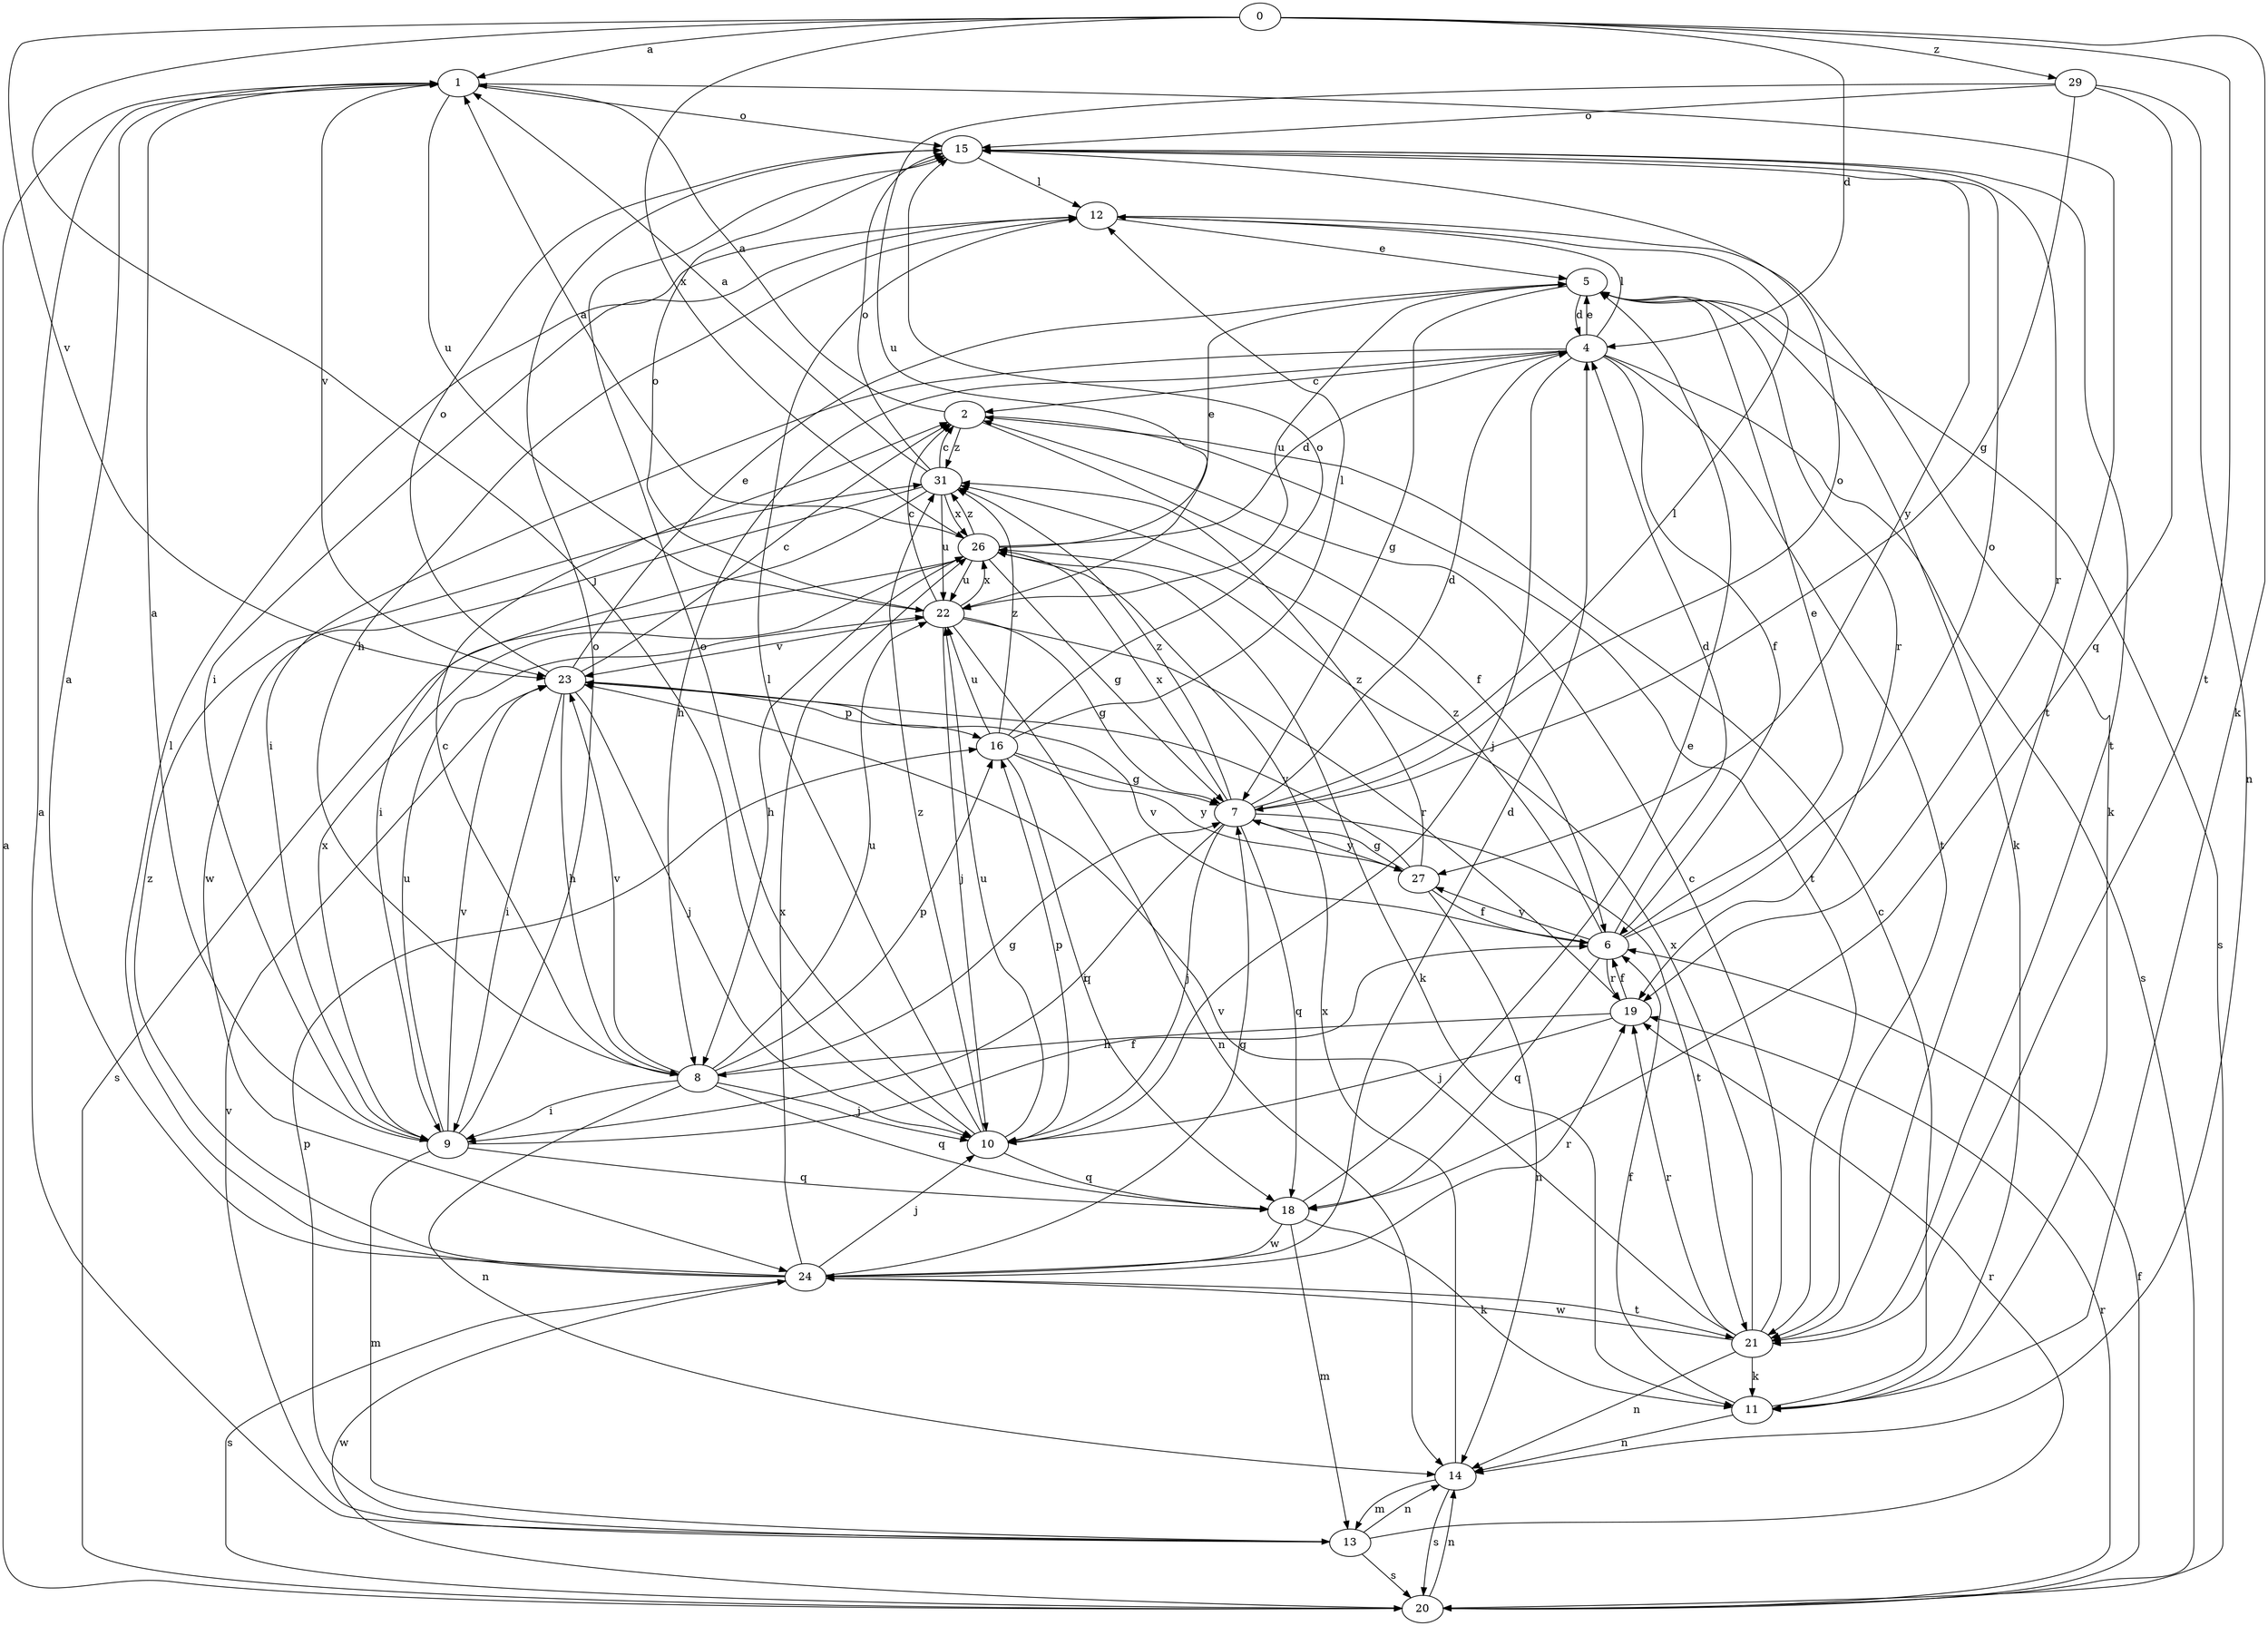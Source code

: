 strict digraph  {
0;
1;
2;
4;
5;
6;
7;
8;
9;
10;
11;
12;
13;
14;
15;
16;
18;
19;
20;
21;
22;
23;
24;
26;
27;
29;
31;
0 -> 1  [label=a];
0 -> 4  [label=d];
0 -> 10  [label=j];
0 -> 11  [label=k];
0 -> 21  [label=t];
0 -> 23  [label=v];
0 -> 26  [label=x];
0 -> 29  [label=z];
1 -> 15  [label=o];
1 -> 21  [label=t];
1 -> 22  [label=u];
1 -> 23  [label=v];
2 -> 1  [label=a];
2 -> 6  [label=f];
2 -> 21  [label=t];
2 -> 31  [label=z];
4 -> 2  [label=c];
4 -> 5  [label=e];
4 -> 6  [label=f];
4 -> 8  [label=h];
4 -> 9  [label=i];
4 -> 10  [label=j];
4 -> 12  [label=l];
4 -> 20  [label=s];
4 -> 21  [label=t];
5 -> 4  [label=d];
5 -> 7  [label=g];
5 -> 11  [label=k];
5 -> 19  [label=r];
5 -> 20  [label=s];
5 -> 22  [label=u];
6 -> 4  [label=d];
6 -> 5  [label=e];
6 -> 15  [label=o];
6 -> 18  [label=q];
6 -> 19  [label=r];
6 -> 23  [label=v];
6 -> 27  [label=y];
6 -> 31  [label=z];
7 -> 4  [label=d];
7 -> 9  [label=i];
7 -> 10  [label=j];
7 -> 12  [label=l];
7 -> 15  [label=o];
7 -> 18  [label=q];
7 -> 21  [label=t];
7 -> 26  [label=x];
7 -> 27  [label=y];
7 -> 31  [label=z];
8 -> 2  [label=c];
8 -> 7  [label=g];
8 -> 9  [label=i];
8 -> 10  [label=j];
8 -> 14  [label=n];
8 -> 16  [label=p];
8 -> 18  [label=q];
8 -> 22  [label=u];
8 -> 23  [label=v];
9 -> 1  [label=a];
9 -> 6  [label=f];
9 -> 13  [label=m];
9 -> 15  [label=o];
9 -> 18  [label=q];
9 -> 22  [label=u];
9 -> 23  [label=v];
9 -> 26  [label=x];
10 -> 12  [label=l];
10 -> 15  [label=o];
10 -> 16  [label=p];
10 -> 18  [label=q];
10 -> 22  [label=u];
10 -> 31  [label=z];
11 -> 2  [label=c];
11 -> 6  [label=f];
11 -> 14  [label=n];
12 -> 5  [label=e];
12 -> 8  [label=h];
12 -> 9  [label=i];
12 -> 11  [label=k];
13 -> 1  [label=a];
13 -> 14  [label=n];
13 -> 16  [label=p];
13 -> 19  [label=r];
13 -> 20  [label=s];
13 -> 23  [label=v];
14 -> 13  [label=m];
14 -> 20  [label=s];
14 -> 26  [label=x];
15 -> 12  [label=l];
15 -> 19  [label=r];
15 -> 21  [label=t];
15 -> 27  [label=y];
16 -> 7  [label=g];
16 -> 12  [label=l];
16 -> 15  [label=o];
16 -> 18  [label=q];
16 -> 22  [label=u];
16 -> 27  [label=y];
16 -> 31  [label=z];
18 -> 5  [label=e];
18 -> 11  [label=k];
18 -> 13  [label=m];
18 -> 24  [label=w];
19 -> 6  [label=f];
19 -> 8  [label=h];
19 -> 10  [label=j];
20 -> 1  [label=a];
20 -> 6  [label=f];
20 -> 14  [label=n];
20 -> 19  [label=r];
20 -> 24  [label=w];
21 -> 2  [label=c];
21 -> 11  [label=k];
21 -> 14  [label=n];
21 -> 19  [label=r];
21 -> 23  [label=v];
21 -> 24  [label=w];
21 -> 26  [label=x];
22 -> 2  [label=c];
22 -> 7  [label=g];
22 -> 10  [label=j];
22 -> 14  [label=n];
22 -> 15  [label=o];
22 -> 19  [label=r];
22 -> 23  [label=v];
22 -> 26  [label=x];
23 -> 2  [label=c];
23 -> 5  [label=e];
23 -> 8  [label=h];
23 -> 9  [label=i];
23 -> 10  [label=j];
23 -> 15  [label=o];
23 -> 16  [label=p];
24 -> 1  [label=a];
24 -> 4  [label=d];
24 -> 7  [label=g];
24 -> 10  [label=j];
24 -> 12  [label=l];
24 -> 19  [label=r];
24 -> 20  [label=s];
24 -> 21  [label=t];
24 -> 26  [label=x];
24 -> 31  [label=z];
26 -> 1  [label=a];
26 -> 4  [label=d];
26 -> 5  [label=e];
26 -> 7  [label=g];
26 -> 8  [label=h];
26 -> 11  [label=k];
26 -> 20  [label=s];
26 -> 22  [label=u];
26 -> 31  [label=z];
27 -> 6  [label=f];
27 -> 7  [label=g];
27 -> 14  [label=n];
27 -> 23  [label=v];
27 -> 31  [label=z];
29 -> 7  [label=g];
29 -> 14  [label=n];
29 -> 15  [label=o];
29 -> 18  [label=q];
29 -> 22  [label=u];
31 -> 1  [label=a];
31 -> 2  [label=c];
31 -> 9  [label=i];
31 -> 15  [label=o];
31 -> 22  [label=u];
31 -> 24  [label=w];
31 -> 26  [label=x];
}
